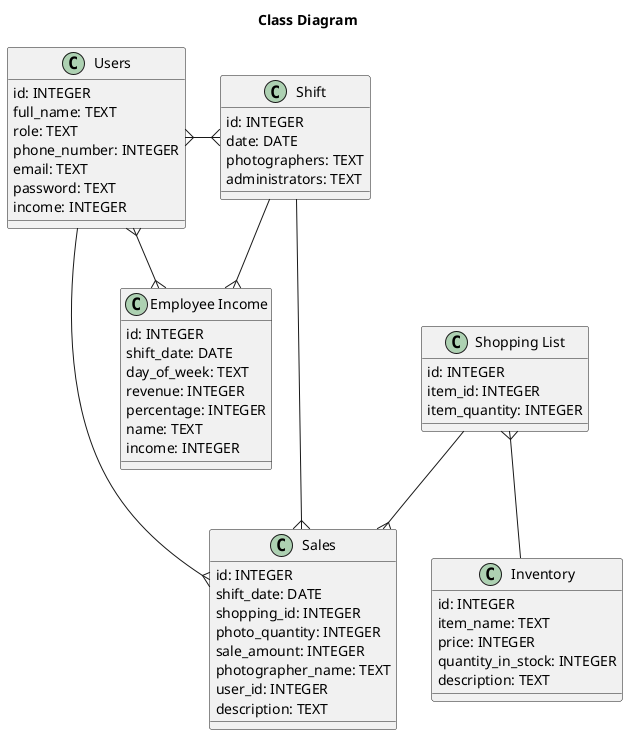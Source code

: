 @startuml final

title "Class Diagram"

class "Shift" as ShiftList {
    id: INTEGER
    date: DATE
    photographers: TEXT
    administrators: TEXT
}

class "Inventory" as Inventory {
    id: INTEGER
    item_name: TEXT
    price: INTEGER
    quantity_in_stock: INTEGER
    description: TEXT
}

class "Users" as Users {
    id: INTEGER
    full_name: TEXT
    role: TEXT
    phone_number: INTEGER
    email: TEXT
    password: TEXT
    income: INTEGER
}

class "Sales" as Sales {
    id: INTEGER
    shift_date: DATE
    shopping_id: INTEGER
    photo_quantity: INTEGER
    sale_amount: INTEGER
    photographer_name: TEXT
    user_id: INTEGER
    description: TEXT
}

class "Shopping List" as ShoppingList {
    id: INTEGER
    item_id: INTEGER
    item_quantity: INTEGER
}

class "Employee Income" as IncomeEmployee {
    id: INTEGER
    shift_date: DATE
    day_of_week: TEXT
    revenue: INTEGER
    percentage: INTEGER
    name: TEXT
    income: INTEGER
}

ShiftList --{ IncomeEmployee
ShiftList ---{ Sales
Users --{ Sales
Users }-{ IncomeEmployee
Users }-{ ShiftList
ShoppingList }-- Inventory
ShoppingList --{ Sales 

@enduml


